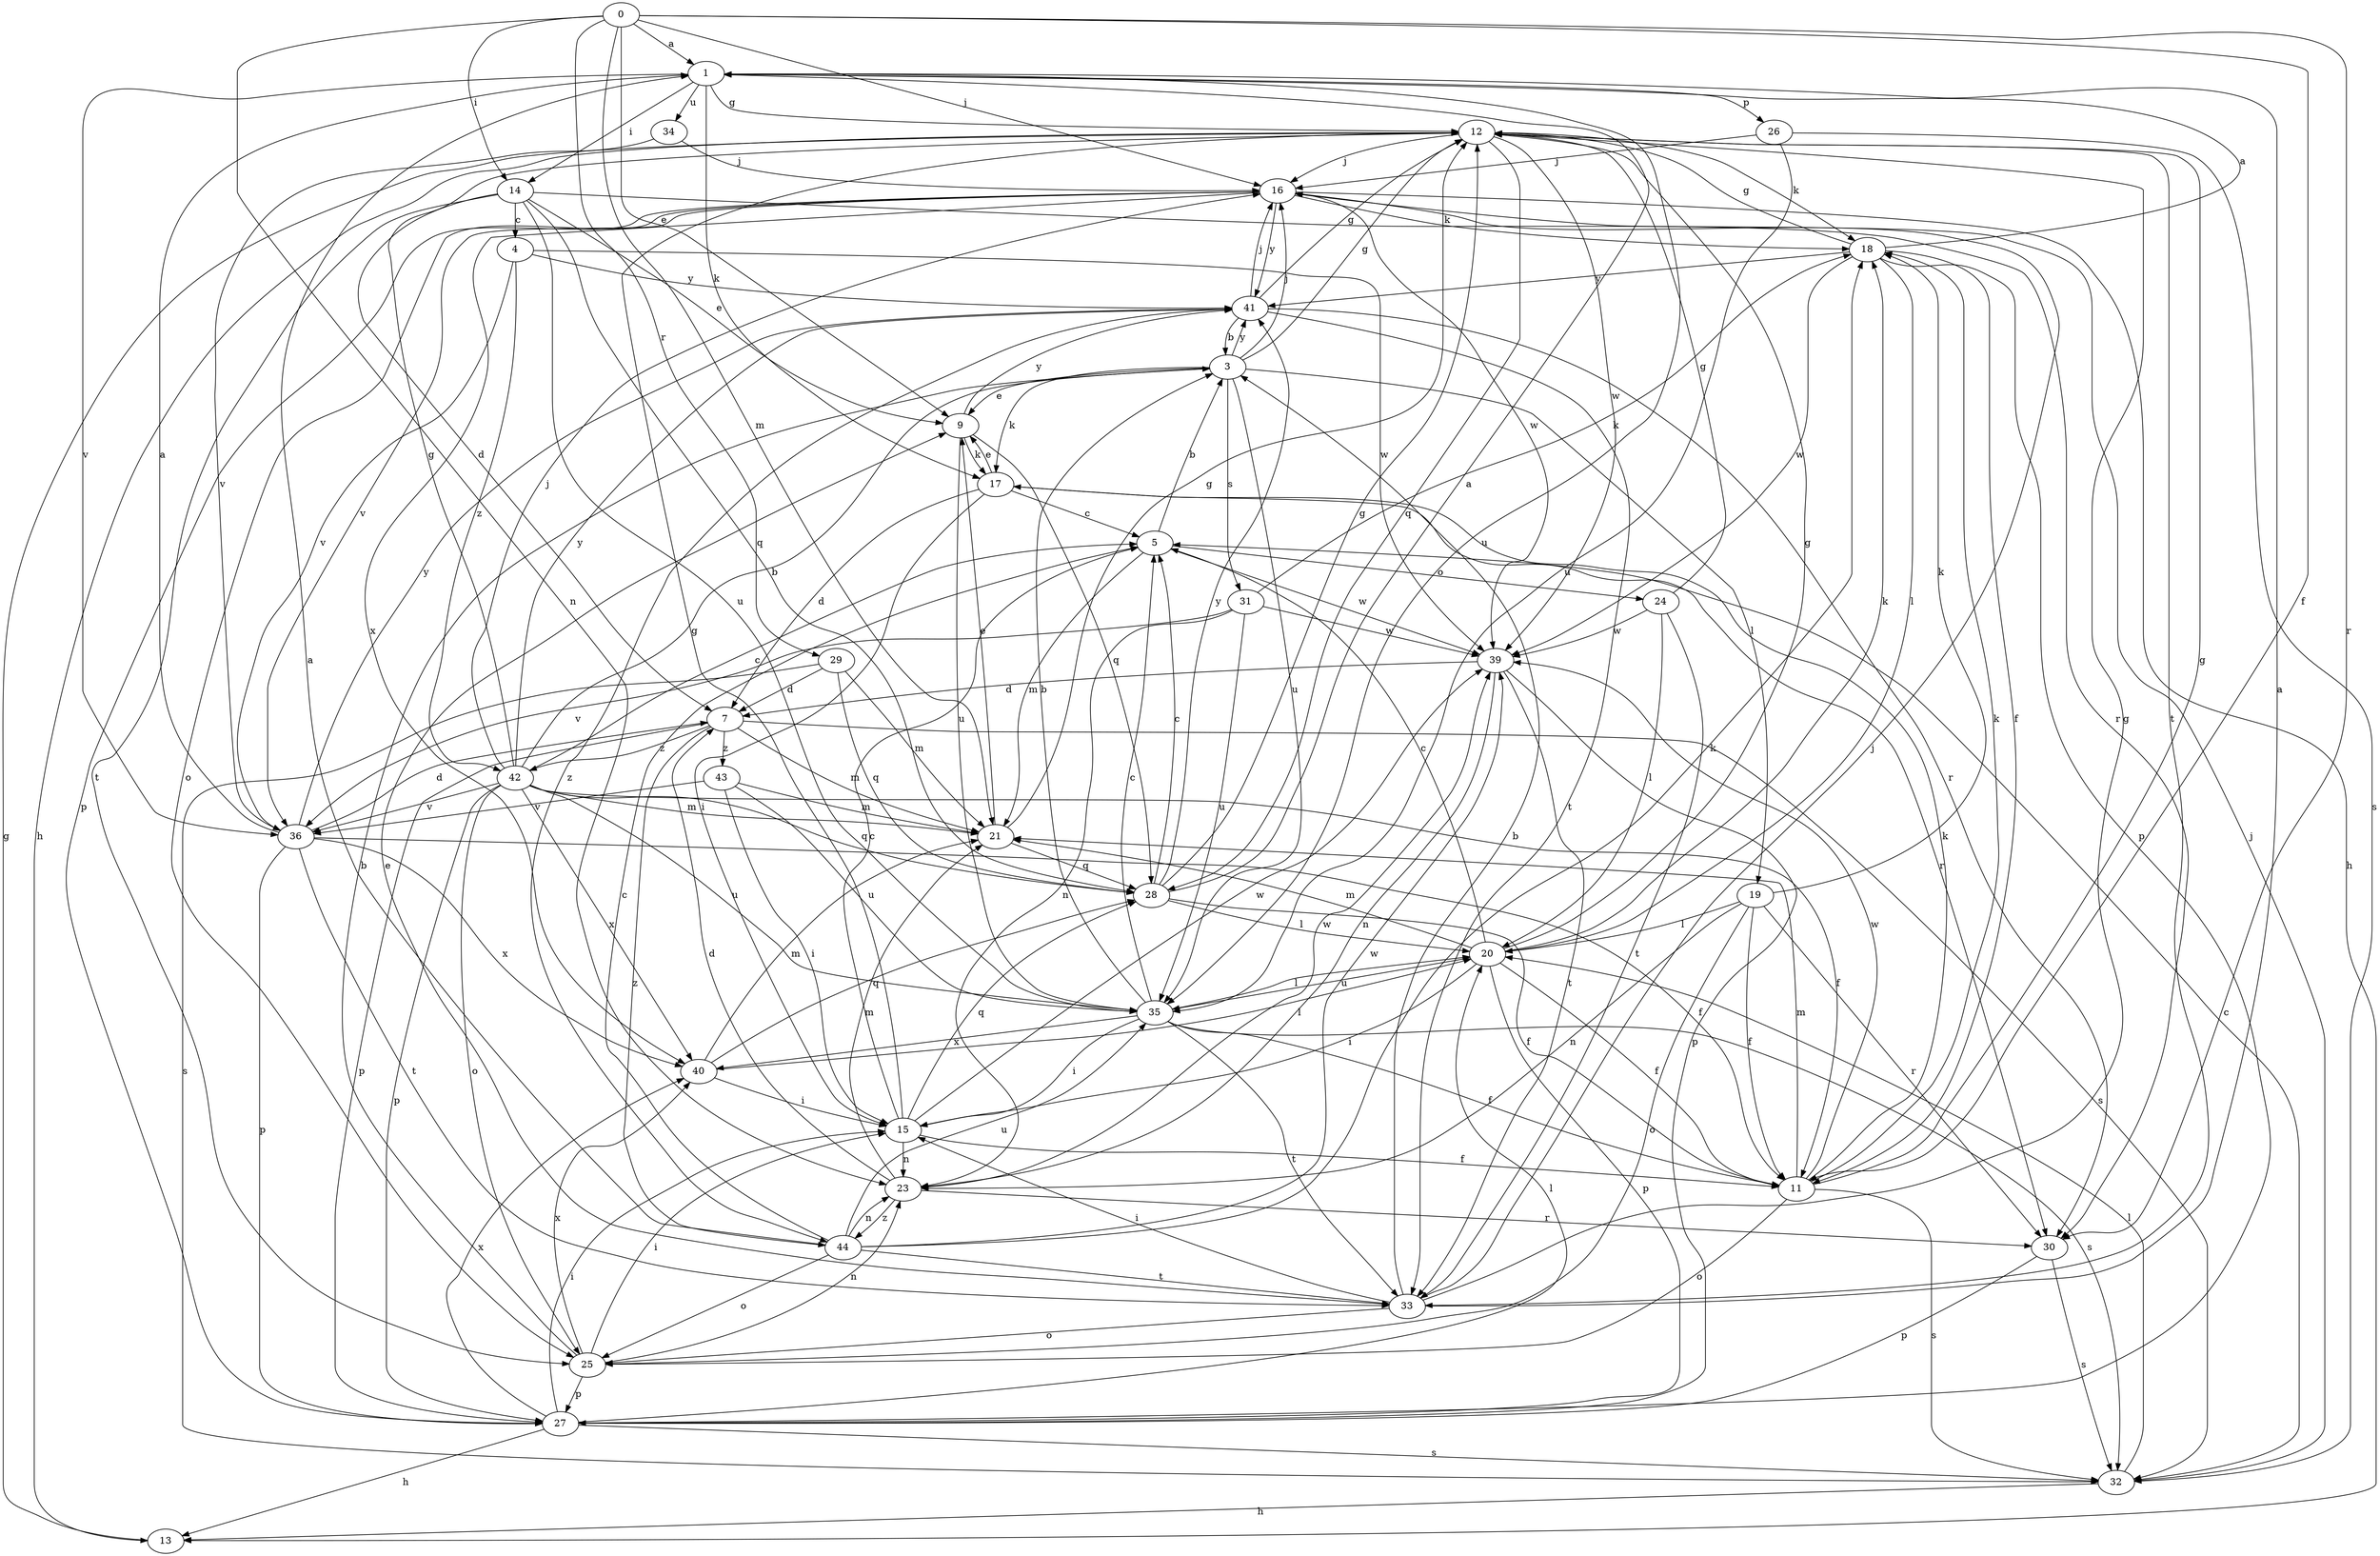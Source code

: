 strict digraph  {
0;
1;
3;
4;
5;
7;
9;
11;
12;
13;
14;
15;
16;
17;
18;
19;
20;
21;
23;
24;
25;
26;
27;
28;
29;
30;
31;
32;
33;
34;
35;
36;
39;
40;
41;
42;
43;
44;
0 -> 1  [label=a];
0 -> 9  [label=e];
0 -> 11  [label=f];
0 -> 14  [label=i];
0 -> 16  [label=j];
0 -> 21  [label=m];
0 -> 23  [label=n];
0 -> 29  [label=r];
0 -> 30  [label=r];
1 -> 12  [label=g];
1 -> 14  [label=i];
1 -> 17  [label=k];
1 -> 26  [label=p];
1 -> 34  [label=u];
1 -> 35  [label=u];
1 -> 36  [label=v];
3 -> 9  [label=e];
3 -> 12  [label=g];
3 -> 16  [label=j];
3 -> 17  [label=k];
3 -> 19  [label=l];
3 -> 31  [label=s];
3 -> 35  [label=u];
3 -> 41  [label=y];
4 -> 36  [label=v];
4 -> 39  [label=w];
4 -> 41  [label=y];
4 -> 42  [label=z];
5 -> 3  [label=b];
5 -> 21  [label=m];
5 -> 24  [label=o];
5 -> 39  [label=w];
7 -> 21  [label=m];
7 -> 27  [label=p];
7 -> 32  [label=s];
7 -> 42  [label=z];
7 -> 43  [label=z];
7 -> 44  [label=z];
9 -> 17  [label=k];
9 -> 28  [label=q];
9 -> 35  [label=u];
9 -> 41  [label=y];
11 -> 12  [label=g];
11 -> 17  [label=k];
11 -> 18  [label=k];
11 -> 21  [label=m];
11 -> 25  [label=o];
11 -> 32  [label=s];
11 -> 39  [label=w];
12 -> 13  [label=h];
12 -> 16  [label=j];
12 -> 18  [label=k];
12 -> 28  [label=q];
12 -> 33  [label=t];
12 -> 39  [label=w];
13 -> 12  [label=g];
14 -> 4  [label=c];
14 -> 7  [label=d];
14 -> 9  [label=e];
14 -> 28  [label=q];
14 -> 30  [label=r];
14 -> 35  [label=u];
14 -> 25  [label=t];
15 -> 5  [label=c];
15 -> 11  [label=f];
15 -> 12  [label=g];
15 -> 23  [label=n];
15 -> 28  [label=q];
15 -> 39  [label=w];
16 -> 13  [label=h];
16 -> 18  [label=k];
16 -> 25  [label=o];
16 -> 27  [label=p];
16 -> 36  [label=v];
16 -> 39  [label=w];
16 -> 40  [label=x];
16 -> 41  [label=y];
17 -> 5  [label=c];
17 -> 7  [label=d];
17 -> 9  [label=e];
17 -> 15  [label=i];
17 -> 30  [label=r];
18 -> 1  [label=a];
18 -> 11  [label=f];
18 -> 12  [label=g];
18 -> 20  [label=l];
18 -> 27  [label=p];
18 -> 39  [label=w];
18 -> 41  [label=y];
19 -> 11  [label=f];
19 -> 18  [label=k];
19 -> 20  [label=l];
19 -> 23  [label=n];
19 -> 25  [label=o];
19 -> 30  [label=r];
20 -> 5  [label=c];
20 -> 11  [label=f];
20 -> 12  [label=g];
20 -> 15  [label=i];
20 -> 18  [label=k];
20 -> 21  [label=m];
20 -> 27  [label=p];
20 -> 35  [label=u];
21 -> 9  [label=e];
21 -> 12  [label=g];
21 -> 28  [label=q];
23 -> 7  [label=d];
23 -> 21  [label=m];
23 -> 30  [label=r];
23 -> 39  [label=w];
23 -> 44  [label=z];
24 -> 12  [label=g];
24 -> 20  [label=l];
24 -> 33  [label=t];
24 -> 39  [label=w];
25 -> 3  [label=b];
25 -> 15  [label=i];
25 -> 23  [label=n];
25 -> 27  [label=p];
25 -> 40  [label=x];
26 -> 16  [label=j];
26 -> 32  [label=s];
26 -> 35  [label=u];
27 -> 13  [label=h];
27 -> 15  [label=i];
27 -> 20  [label=l];
27 -> 32  [label=s];
27 -> 40  [label=x];
28 -> 1  [label=a];
28 -> 5  [label=c];
28 -> 11  [label=f];
28 -> 12  [label=g];
28 -> 20  [label=l];
28 -> 41  [label=y];
29 -> 7  [label=d];
29 -> 21  [label=m];
29 -> 28  [label=q];
29 -> 32  [label=s];
30 -> 27  [label=p];
30 -> 32  [label=s];
31 -> 18  [label=k];
31 -> 23  [label=n];
31 -> 35  [label=u];
31 -> 36  [label=v];
31 -> 39  [label=w];
32 -> 5  [label=c];
32 -> 13  [label=h];
32 -> 16  [label=j];
32 -> 20  [label=l];
33 -> 1  [label=a];
33 -> 3  [label=b];
33 -> 9  [label=e];
33 -> 12  [label=g];
33 -> 15  [label=i];
33 -> 16  [label=j];
33 -> 25  [label=o];
34 -> 16  [label=j];
34 -> 36  [label=v];
35 -> 3  [label=b];
35 -> 5  [label=c];
35 -> 11  [label=f];
35 -> 15  [label=i];
35 -> 20  [label=l];
35 -> 32  [label=s];
35 -> 33  [label=t];
35 -> 40  [label=x];
36 -> 1  [label=a];
36 -> 7  [label=d];
36 -> 11  [label=f];
36 -> 27  [label=p];
36 -> 33  [label=t];
36 -> 40  [label=x];
36 -> 41  [label=y];
39 -> 7  [label=d];
39 -> 23  [label=n];
39 -> 27  [label=p];
39 -> 33  [label=t];
40 -> 15  [label=i];
40 -> 20  [label=l];
40 -> 21  [label=m];
40 -> 28  [label=q];
41 -> 3  [label=b];
41 -> 12  [label=g];
41 -> 16  [label=j];
41 -> 30  [label=r];
41 -> 33  [label=t];
41 -> 44  [label=z];
42 -> 3  [label=b];
42 -> 5  [label=c];
42 -> 11  [label=f];
42 -> 12  [label=g];
42 -> 16  [label=j];
42 -> 21  [label=m];
42 -> 25  [label=o];
42 -> 27  [label=p];
42 -> 28  [label=q];
42 -> 35  [label=u];
42 -> 36  [label=v];
42 -> 40  [label=x];
42 -> 41  [label=y];
43 -> 15  [label=i];
43 -> 21  [label=m];
43 -> 35  [label=u];
43 -> 36  [label=v];
44 -> 1  [label=a];
44 -> 5  [label=c];
44 -> 18  [label=k];
44 -> 23  [label=n];
44 -> 25  [label=o];
44 -> 33  [label=t];
44 -> 35  [label=u];
44 -> 39  [label=w];
}
